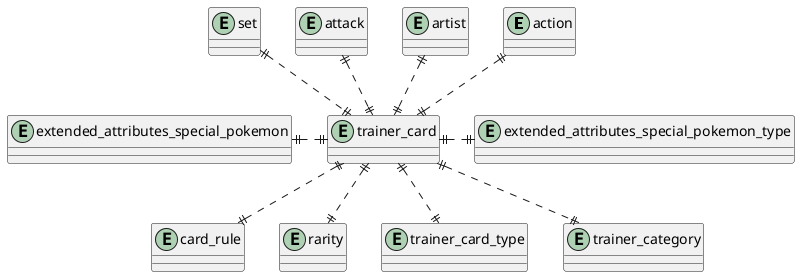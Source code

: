 @startuml trainer-card-relationships

entity "action" as action {}
entity "artist" as artist {}
entity "attack" as attack {}
entity "card_rule" as card_rule {}
entity "extended_attributes_special_pokemon" as extended_attributes_special_pokemon {}
entity "extended_attributes_special_pokemon_type" as extended_attributes_special_pokemon_type {}
entity "rarity" as rarity {}
entity "set" as set {}
entity "trainer_card" as trainer_card {}
entity "trainer_card_type" as trainer_card_type {}
entity "trainer_category" as trainer_category {}

trainer_card ||..up|| action
trainer_card ||..up|| artist
trainer_card ||..up|| attack 
trainer_card ||..left|| extended_attributes_special_pokemon
trainer_card ||..right|| extended_attributes_special_pokemon_type
trainer_card ||..|| rarity
trainer_card ||..up|| set
trainer_card ||..|| trainer_card_type
trainer_card ||..|| trainer_category
trainer_card ||..|| card_rule

@enduml
